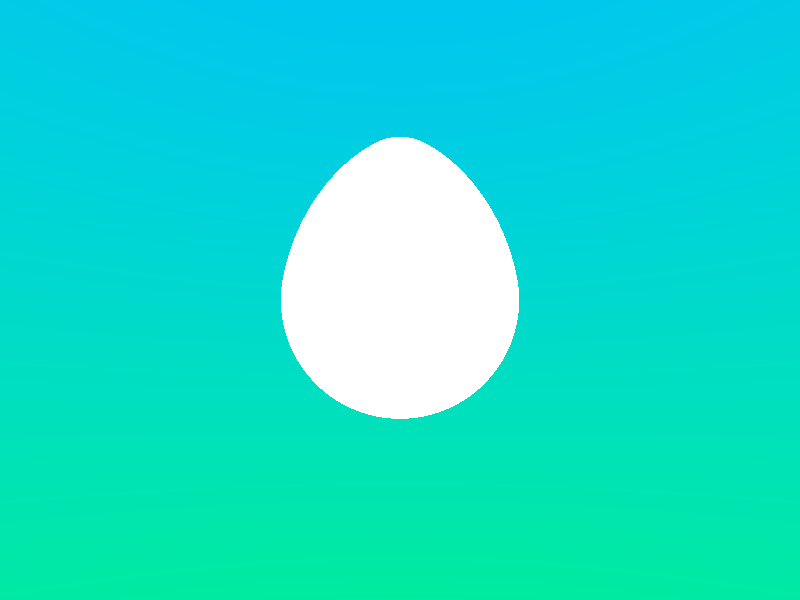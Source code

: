 #include "colors.inc"
#include "textures.inc"


//Nombre: Gilberto Pineda

//posicion de la camara
camera {
    location <0, 1, -4>//X Y Z
    look_at <0, 2, 0>
    angle 80
  }
  light_source { <10, 10, -10> White }
  
  
  //figura geometrica para el color
  ovus {
    1,0.5
    pigment { color rgb <1, 1, 1> }
    finish { ambient 0.2 diffuse 0 reflection 0.7 }
    translate<0,2,0>
  }
  
  sky_sphere {
    pigment {
      gradient y
      color_map {
        [0 color Green]
        [1 color SlateBlue]
      }
      scale 2
      translate -1
    }
  }
